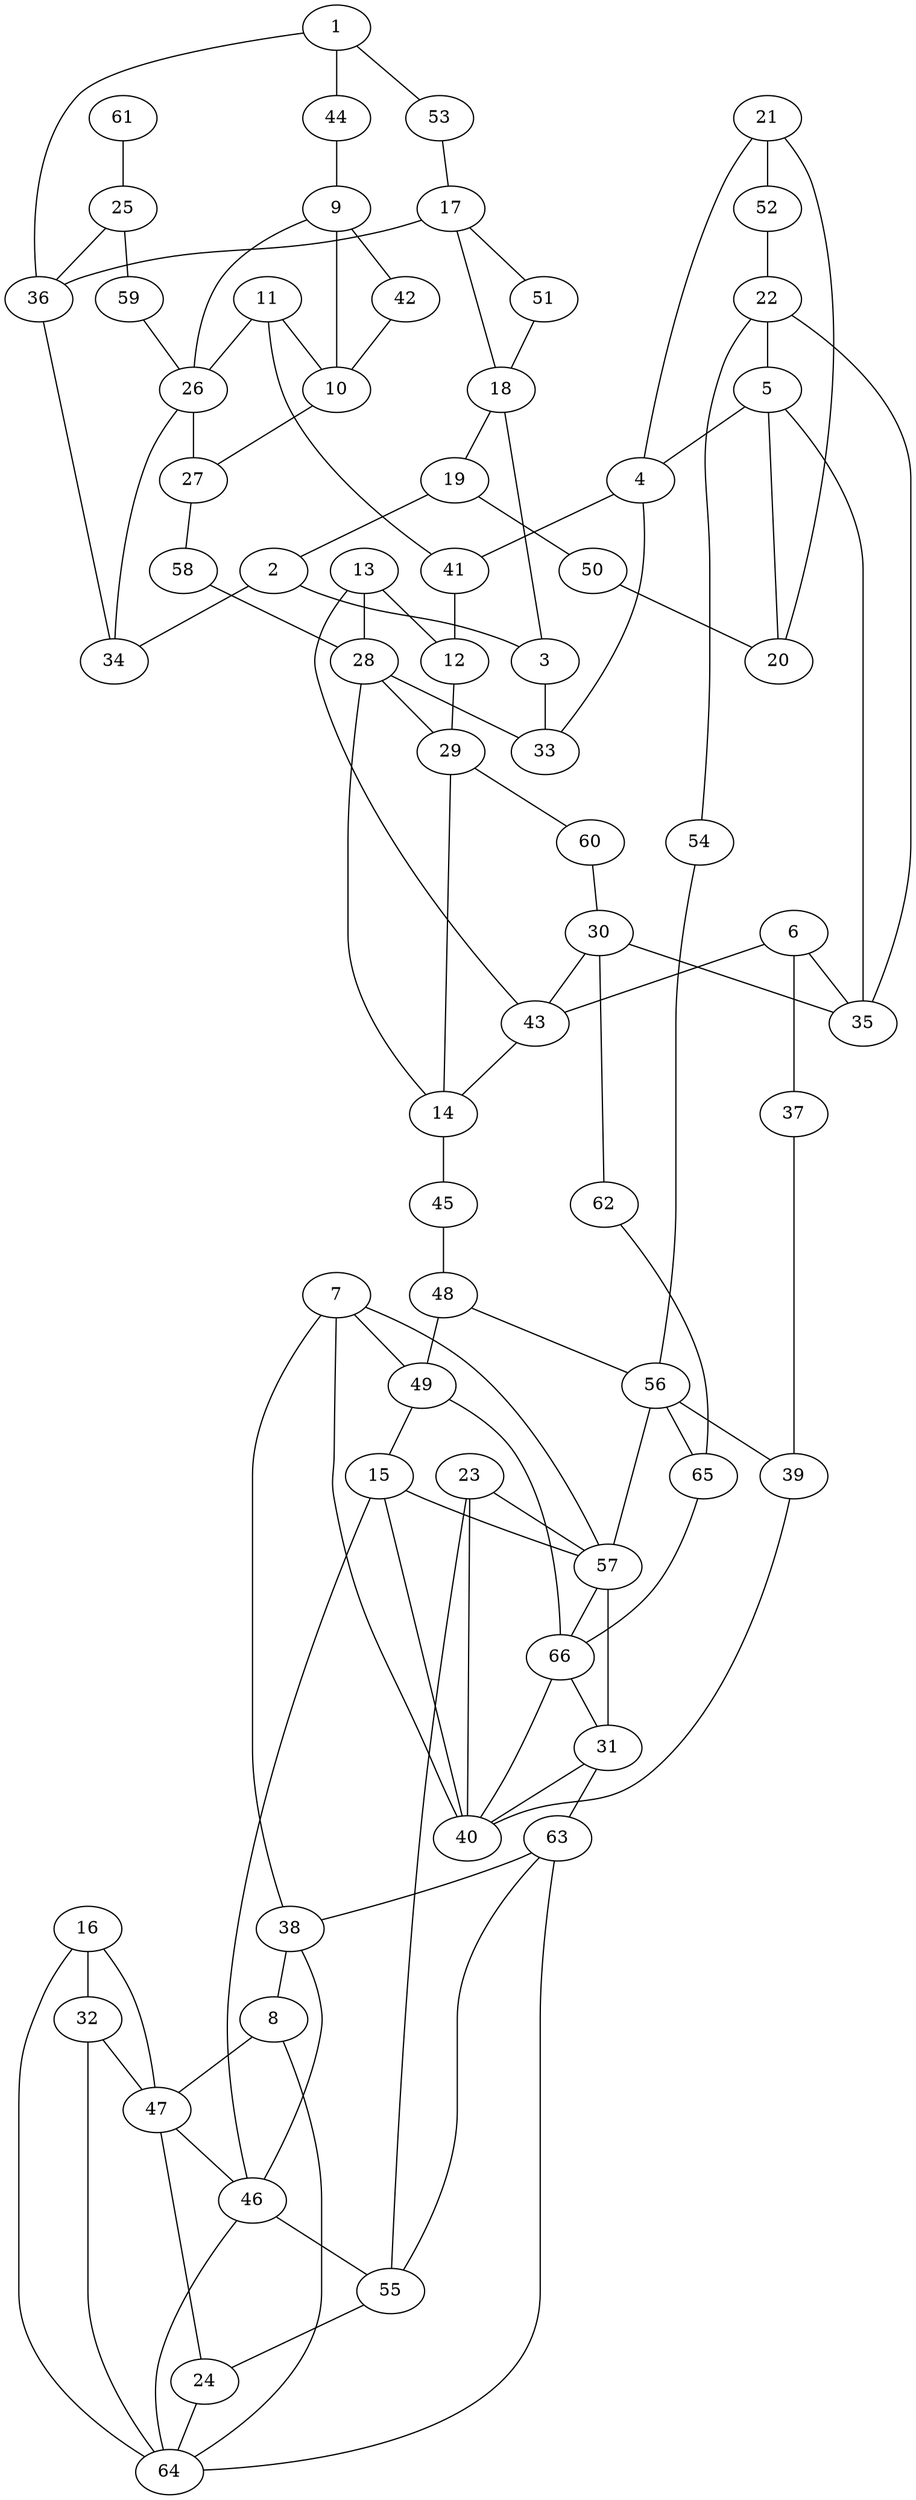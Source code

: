 graph pdb1nrz {
	1	 [aaLength=13,
		sequence=GQVTTVWSKVANA,
		type=0];
	36	 [aaLength=8,
		sequence=ITLARIDD,
		type=1];
	1 -- 36	 [distance0="12.32984",
		frequency=1,
		type0=1];
	44	 [aaLength=8,
		sequence=ITLARIDD,
		type=1];
	1 -- 44	 [distance0="12.32984",
		frequency=1,
		type0=2];
	53	 [aaLength=8,
		sequence=ITLARIDD,
		type=1];
	1 -- 53	 [distance0="12.32984",
		frequency=1,
		type0=3];
	2	 [aaLength=6,
		sequence=DDVFND,
		type=0];
	3	 [aaLength=11,
		sequence=EVRRTLLRQAA,
		type=0];
	2 -- 3	 [distance0="9.876217",
		distance1="0.0",
		frequency=2,
		type0=2,
		type1=5];
	34	 [aaLength=5,
		sequence=IIICN,
		type=1];
	2 -- 34	 [distance0="10.41152",
		frequency=1,
		type0=3];
	18	 [aaLength=6,
		sequence=DDVFND,
		type=0];
	3 -- 18	 [distance0="12.50053",
		frequency=1,
		type0=3];
	33	 [aaLength=5,
		sequence=VNVVS,
		type=1];
	3 -- 33	 [distance0="5.0",
		frequency=1,
		type0=4];
	4	 [aaLength=10,
		sequence=LEKAVAVYHN,
		type=0];
	4 -- 33	 [distance0="15.57931",
		frequency=1,
		type0=2];
	41	 [aaLength=5,
		sequence=VNVVS,
		type=1];
	4 -- 41	 [distance0="15.57931",
		frequency=1,
		type0=3];
	5	 [aaLength=5,
		sequence=PQYQD,
		type=0];
	5 -- 4	 [distance0="15.76469",
		frequency=1,
		type0=3];
	20	 [aaLength=10,
		sequence=LEKAVAVYHN,
		type=0];
	5 -- 20	 [distance0="10.23538",
		frequency=1,
		type0=1];
	35	 [aaLength=6,
		sequence=VFYLFT,
		type=1];
	5 -- 35	 [distance0="2.0",
		frequency=1,
		type0=4];
	6	 [aaLength=10,
		sequence=PHDVLTMVRQ,
		type=0];
	6 -- 35	 [distance0="11.40904",
		frequency=1,
		type0=2];
	37	 [aaLength=6,
		sequence=LNIGGM,
		type=1];
	6 -- 37	 [distance0="6.0",
		frequency=1,
		type0=4];
	43	 [aaLength=6,
		sequence=VFYLFT,
		type=1];
	6 -- 43	 [distance0="11.40904",
		frequency=1,
		type0=3];
	7	 [aaLength=14,
		sequence=PQDIQAFRELDKLG,
		type=0];
	38	 [aaLength=4,
		sequence=LDLR,
		type=1];
	7 -- 38	 [distance0="2.0",
		frequency=1,
		type0=4];
	40	 [aaLength=3,
		sequence=SLD,
		type=1];
	7 -- 40	 [distance0="10.94718",
		frequency=1,
		type0=2];
	49	 [aaLength=3,
		sequence=SLD,
		type=1];
	7 -- 49	 [distance0="10.94718",
		frequency=1,
		type0=3];
	57	 [aaLength=2,
		sequence=LD,
		type=1];
	7 -- 57	 [distance0="10.71637",
		frequency=1,
		type0=1];
	8	 [aaLength=8,
		sequence=ILDKINET,
		type=0];
	47	 [aaLength=2,
		sequence=NI,
		type=1];
	8 -- 47	 [distance0="20.46437",
		frequency=1,
		type0=2];
	64	 [aaLength=2,
		sequence=NI,
		type=1];
	8 -- 64	 [distance0="20.46437",
		frequency=1,
		type0=3];
	9	 [aaLength=12,
		sequence=QVTTVWSKVANA,
		type=0];
	10	 [aaLength=6,
		sequence=DDVFND,
		type=0];
	9 -- 10	 [distance0="20.97756",
		frequency=1,
		type0=2];
	26	 [aaLength=6,
		sequence=DDVFND,
		type=0];
	9 -- 26	 [distance0="23.65734",
		frequency=1,
		type0=3];
	42	 [aaLength=5,
		sequence=IIICN,
		type=1];
	9 -- 42	 [distance0="2.0",
		frequency=1,
		type0=4];
	27	 [aaLength=11,
		sequence=EVRRTLLRQAA,
		type=0];
	10 -- 27	 [distance0="12.62764",
		frequency=1,
		type0=3];
	11	 [aaLength=11,
		sequence=EVRRTLLRQAA,
		type=0];
	11 -- 10	 [distance0="10.12262",
		frequency=1,
		type0=1];
	11 -- 26	 [distance0="14.94469",
		frequency=1,
		type0=3];
	11 -- 41	 [distance0="5.0",
		frequency=1,
		type0=4];
	12	 [aaLength=10,
		sequence=LEKAVAVYHN,
		type=0];
	29	 [aaLength=5,
		sequence=PQYQD,
		type=0];
	12 -- 29	 [distance0="10.30639",
		frequency=1,
		type0=2];
	13	 [aaLength=5,
		sequence=PQYQD,
		type=0];
	13 -- 12	 [distance0="15.85419",
		frequency=1,
		type0=2];
	28	 [aaLength=10,
		sequence=LEKAVAVYHN,
		type=0];
	13 -- 28	 [distance0="24.04795",
		frequency=1,
		type0=3];
	13 -- 43	 [distance0="2.0",
		frequency=1,
		type0=4];
	14	 [aaLength=10,
		sequence=PHDVLTMVRQ,
		type=0];
	14 -- 28	 [distance0="25.56661",
		frequency=1,
		type0=3];
	14 -- 29	 [distance0="19.10912",
		frequency=1,
		type0=2];
	45	 [aaLength=6,
		sequence=LNIGGM,
		type=1];
	14 -- 45	 [distance0="6.0",
		frequency=1,
		type0=4];
	15	 [aaLength=14,
		sequence=PQDIQAFRELDKLG,
		type=0];
	15 -- 40	 [distance0="25.82403",
		frequency=1,
		type0=3];
	46	 [aaLength=4,
		sequence=LDLR,
		type=1];
	15 -- 46	 [distance0="2.0",
		frequency=1,
		type0=4];
	15 -- 57	 [distance0="25.72704",
		frequency=1,
		type0=2];
	16	 [aaLength=7,
		sequence=LDKINET,
		type=0];
	32	 [aaLength=7,
		sequence=LDKINET,
		type=0];
	16 -- 32	 [distance0="9.617781",
		frequency=1,
		type0=1];
	16 -- 47	 [distance0="26.86401",
		frequency=1,
		type0=2];
	16 -- 64	 [distance0="26.86401",
		frequency=1,
		type0=3];
	17	 [aaLength=12,
		sequence=QVTTVWSKVANA,
		type=0];
	17 -- 18	 [distance0="20.07741",
		frequency=1,
		type0=2];
	17 -- 36	 [distance0="20.23303",
		frequency=1,
		type0=3];
	51	 [aaLength=5,
		sequence=IIICN,
		type=1];
	17 -- 51	 [distance0="2.0",
		frequency=1,
		type0=4];
	19	 [aaLength=11,
		sequence=EVRRTLLRQAA,
		type=0];
	18 -- 19	 [distance0="11.2447",
		distance1="0.0",
		frequency=2,
		type0=2,
		type1=5];
	19 -- 2	 [distance0="15.52049",
		frequency=1,
		type0=3];
	50	 [aaLength=5,
		sequence=VNVVS,
		type=1];
	19 -- 50	 [distance0="5.0",
		frequency=1,
		type0=4];
	21	 [aaLength=5,
		sequence=PQYQD,
		type=0];
	21 -- 4	 [distance0="25.05387",
		frequency=1,
		type0=3];
	21 -- 20	 [distance0="16.16153",
		frequency=1,
		type0=2];
	52	 [aaLength=6,
		sequence=VFYLFT,
		type=1];
	21 -- 52	 [distance0="2.0",
		frequency=1,
		type0=4];
	22	 [aaLength=10,
		sequence=PHDVLTMVRQ,
		type=0];
	22 -- 5	 [distance0="18.05573",
		frequency=1,
		type0=2];
	22 -- 35	 [distance0="20.06945",
		frequency=1,
		type0=3];
	54	 [aaLength=6,
		sequence=LNIGGM,
		type=1];
	22 -- 54	 [distance0="6.0",
		frequency=1,
		type0=4];
	23	 [aaLength=14,
		sequence=PQDIQAFRELDKLG,
		type=0];
	23 -- 40	 [distance0="17.01449",
		frequency=1,
		type0=3];
	55	 [aaLength=4,
		sequence=LDLR,
		type=1];
	23 -- 55	 [distance0="2.0",
		frequency=1,
		type0=4];
	23 -- 57	 [distance0="16.86692",
		frequency=1,
		type0=2];
	24	 [aaLength=8,
		sequence=ILDKINET,
		type=0];
	24 -- 47	 [distance0="21.60065",
		frequency=1,
		type0=2];
	24 -- 64	 [distance0="21.60065",
		frequency=1,
		type0=3];
	25	 [aaLength=12,
		sequence=QVTTVWSKVANA,
		type=0];
	25 -- 36	 [distance0="18.71322",
		frequency=1,
		type0=3];
	59	 [aaLength=5,
		sequence=IIICN,
		type=1];
	25 -- 59	 [distance0="2.0",
		frequency=1,
		type0=4];
	26 -- 27	 [distance0="8.834306",
		distance1="0.0",
		frequency=2,
		type0=1,
		type1=5];
	26 -- 34	 [distance0="11.44748",
		frequency=1,
		type0=3];
	58	 [aaLength=5,
		sequence=VNVVS,
		type=1];
	27 -- 58	 [distance0="5.0",
		frequency=1,
		type0=4];
	28 -- 29	 [distance0="15.44705",
		distance1="0.0",
		frequency=2,
		type0=2,
		type1=5];
	28 -- 33	 [distance0="22.393",
		frequency=1,
		type0=3];
	60	 [aaLength=6,
		sequence=VFYLFT,
		type=1];
	29 -- 60	 [distance0="2.0",
		frequency=1,
		type0=4];
	30	 [aaLength=10,
		sequence=PHDVLTMVRQ,
		type=0];
	30 -- 35	 [distance0="19.81165",
		frequency=1,
		type0=2];
	30 -- 43	 [distance0="19.81165",
		frequency=1,
		type0=3];
	62	 [aaLength=6,
		sequence=LNIGGM,
		type=1];
	30 -- 62	 [distance0="6.0",
		frequency=1,
		type0=4];
	31	 [aaLength=14,
		sequence=PQDIQAFRELDKLG,
		type=0];
	31 -- 40	 [distance0="19.29105",
		frequency=1,
		type0=3];
	31 -- 57	 [distance0="19.16101",
		frequency=1,
		type0=2];
	63	 [aaLength=4,
		sequence=LDLR,
		type=1];
	31 -- 63	 [distance0="2.0",
		frequency=1,
		type0=4];
	32 -- 47	 [distance0="25.07444",
		frequency=1,
		type0=2];
	32 -- 64	 [distance0="25.07444",
		frequency=1,
		type0=3];
	36 -- 34	 [distance0="19.0",
		frequency=1,
		type0=4];
	39	 [aaLength=4,
		sequence=QLTK,
		type=1];
	37 -- 39	 [distance0="7.0",
		frequency=1,
		type0=4];
	38 -- 8	 [distance0="9.0",
		frequency=1,
		type0=4];
	38 -- 46	 [distance0="0.0",
		frequency=1,
		type0=1];
	39 -- 40	 [distance0="2.0",
		frequency=1,
		type0=4];
	41 -- 12	 [distance0="0.0",
		frequency=1,
		type0=5];
	42 -- 10	 [distance0="0.0",
		frequency=1,
		type0=5];
	43 -- 14	 [distance0="1.0",
		frequency=1,
		type0=4];
	44 -- 9	 [distance0="5.0",
		frequency=1,
		type0=4];
	48	 [aaLength=4,
		sequence=QLTK,
		type=1];
	45 -- 48	 [distance0="7.0",
		frequency=1,
		type0=4];
	46 -- 55	 [distance0="0.0",
		frequency=1,
		type0=2];
	47 -- 46	 [distance0="12.0",
		frequency=1,
		type0=3];
	48 -- 49	 [distance0="2.0",
		frequency=1,
		type0=4];
	56	 [aaLength=2,
		sequence=QL,
		type=1];
	48 -- 56	 [distance0="0.0",
		frequency=1,
		type0=2];
	49 -- 15	 [distance0="0.0",
		frequency=1,
		type0=5];
	66	 [aaLength=3,
		sequence=SLD,
		type=1];
	49 -- 66	 [distance0="0.0",
		frequency=1,
		type0=2];
	50 -- 20	 [distance0="0.0",
		frequency=1,
		type0=5];
	51 -- 18	 [distance0="0.0",
		frequency=1,
		type0=5];
	52 -- 22	 [distance0="1.0",
		frequency=1,
		type0=4];
	53 -- 17	 [distance0="5.0",
		frequency=1,
		type0=4];
	54 -- 56	 [distance0="7.0",
		frequency=1,
		type0=4];
	55 -- 24	 [distance0="9.0",
		frequency=1,
		type0=4];
	55 -- 63	 [distance0="0.0",
		frequency=1,
		type0=3];
	56 -- 39	 [distance0="0.0",
		frequency=1,
		type0=1];
	56 -- 57	 [distance0="5.0",
		frequency=1,
		type0=4];
	65	 [aaLength=4,
		sequence=QLTK,
		type=1];
	56 -- 65	 [distance0="0.0",
		frequency=1,
		type0=3];
	57 -- 66	 [distance0="1.0",
		frequency=1,
		type0=3];
	58 -- 28	 [distance0="0.0",
		frequency=1,
		type0=5];
	59 -- 26	 [distance0="0.0",
		frequency=1,
		type0=5];
	60 -- 30	 [distance0="1.0",
		frequency=1,
		type0=4];
	61	 [aaLength=8,
		sequence=ITLARIDD,
		type=1];
	61 -- 25	 [distance0="5.0",
		frequency=1,
		type0=4];
	62 -- 65	 [distance0="7.0",
		frequency=1,
		type0=4];
	63 -- 38	 [distance0="0.0",
		frequency=1,
		type0=1];
	63 -- 64	 [distance0="8.0",
		frequency=1,
		type0=4];
	64 -- 46	 [distance0="12.0",
		frequency=1,
		type0=3];
	65 -- 66	 [distance0="2.0",
		frequency=1,
		type0=4];
	66 -- 31	 [distance0="0.0",
		frequency=1,
		type0=5];
	66 -- 40	 [distance0="0.0",
		frequency=1,
		type0=1];
}
